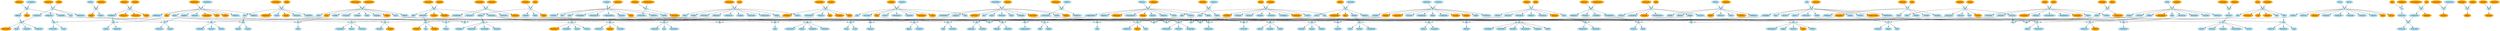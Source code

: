 digraph Families {
	node [color=lightblue2 style=filled]
	overlap=false
	"1a" [label=Gheesen]
	"1b" [label=Cees]
	1 [shape=diamond]
	"1a" -> 1 [weight=12]
	"1b" -> 1 [weight=12]
	"2a" [label=Thedwi]
	"2b" [label=Raso]
	2 [shape=diamond]
	"2a" -> 2 [weight=12]
	"2b" -> 2 [weight=12]
	"3a" [label=Jute]
	"3b" [label=Tiedeman]
	3 [shape=diamond]
	"3a" -> 3 [weight=12]
	"3b" -> 3 [weight=12]
	"4a" [label=Machtilden]
	"4b" [label=Florens]
	4 [shape=diamond]
	"4a" -> 4 [weight=12]
	"4b" -> 4 [weight=12]
	"5a" [label=Diewiven]
	"5b" [label=Gobel]
	5 [shape=diamond]
	"5a" -> 5 [weight=12]
	"5b" -> 5 [weight=12]
	"6a" [label=Gloria]
	"6b" [label=Ebram]
	6 [shape=diamond]
	"6a" -> 6 [weight=12]
	"6b" -> 6 [weight=12]
	"7a" [label=Siburgis]
	"7b" [label=Cats]
	7 [shape=diamond]
	"7a" -> 7 [weight=12]
	"7b" -> 7 [weight=12]
	"8a" [label=Pietersen]
	"8b" [label=Piak]
	8 [shape=diamond]
	"8a" -> 8 [weight=12]
	"8b" -> 8 [weight=12]
	"9a" [label=Cofte]
	"9b" [label=Sanders]
	9 [shape=diamond]
	"9a" -> 9 [weight=12]
	"9b" -> 9 [weight=12]
	"10a" [label=Ricmoden]
	"10b" [label=Hubrecht]
	10 [shape=diamond]
	"10a" -> 10 [weight=12]
	"10b" -> 10 [weight=12]
	"11a" [label=Rabburgis]
	"11b" [label=Radulphus]
	11 [shape=diamond]
	"11a" -> 11 [weight=12]
	"11b" -> 11 [weight=12]
	"12a" [label=Meynseth]
	"12b" [label=Cees]
	12 [shape=diamond]
	"12a" -> 12 [weight=12]
	"12b" -> 12 [weight=12]
	"13a" [label=Remsindis]
	"13b" [label=Stoethoute]
	13 [shape=diamond]
	"13a" -> 13 [weight=12]
	"13b" -> 13 [weight=12]
	"14a" [label=Brundonis]
	"14b" [label=Willai]
	14 [shape=diamond]
	"14a" -> 14 [weight=12]
	"14b" -> 14 [weight=12]
	"15a" [label=Itsburgis]
	"15b" [label=Lutgeri]
	15 [shape=diamond]
	"15a" -> 15 [weight=12]
	"15b" -> 15 [weight=12]
	"16a" [label=Sarre]
	"16b" [label=Snellard]
	16 [shape=diamond]
	"16a" -> 16 [weight=12]
	"16b" -> 16 [weight=12]
	"17a" [label=Mabelie]
	"17b" [label=Gherbrandus]
	17 [shape=diamond]
	"17a" -> 17 [weight=12]
	"17b" -> 17 [weight=12]
	"18a" [label=Heylewigis]
	"18b" [label=Remboldus]
	18 [shape=diamond]
	"18a" -> 18 [weight=12]
	"18b" -> 18 [weight=12]
	"19a" [label=Mabelie]
	"19b" [label=Valken]
	19 [shape=diamond]
	"19a" -> 19 [weight=12]
	"19b" -> 19 [weight=12]
	"20a" [label=Beatrice]
	"20b" [label=Ludolphus]
	20 [shape=diamond]
	"20a" -> 20 [weight=12]
	"20b" -> 20 [weight=12]
	"21a" [label=Saswe]
	"21b" [label=Meinoldo]
	21 [shape=diamond]
	"21a" -> 21 [weight=12]
	"21b" -> 21 [weight=12]
	"22a" [label=Thedwi]
	"22b" [label=Helpriko]
	22 [shape=diamond]
	"22a" -> 22 [weight=12]
	"22b" -> 22 [weight=12]
	"23a" [label=Uergina]
	"23b" [label=Elberino]
	23 [shape=diamond]
	"23a" -> 23 [weight=12]
	"23b" -> 23 [weight=12]
	"24a" [label=Gerburgis]
	"24b" [label=Herbert]
	24 [shape=diamond]
	"24a" -> 24 [weight=12]
	"24b" -> 24 [weight=12]
	"25a" [label=Ghoudekinen]
	"25b" [label=Ino]
	25 [shape=diamond]
	"25a" -> 25 [weight=12]
	"25b" -> 25 [weight=12]
	"26a" [label=Woltwigis]
	"26b" [label=Dybben]
	26 [shape=diamond]
	"26a" -> 26 [weight=12]
	"26b" -> 26 [weight=12]
	"27a" [label=Siburgis]
	"27b" [label=Alwar]
	27 [shape=diamond]
	"27a" -> 27 [weight=12]
	"27b" -> 27 [weight=12]
	"28a" [label=Uergina]
	"28b" [label=Lubertus]
	28 [shape=diamond]
	"28a" -> 28 [weight=12]
	"28b" -> 28 [weight=12]
	"29a" [label=Siburgis]
	"29b" [label=Coppesoeten]
	29 [shape=diamond]
	"29a" -> 29 [weight=12]
	"29b" -> 29 [weight=12]
	"30a" [label=Emmelina]
	"30b" [label=Jacobus]
	30 [shape=diamond]
	"30a" -> 30 [weight=12]
	"30b" -> 30 [weight=12]
	"31a" [label=Oda]
	"31b" [label=Conzone]
	31 [shape=diamond]
	"31a" -> 31 [weight=12]
	"31b" -> 31 [weight=12]
	"32a" [label=Imsoete]
	"32b" [label=Marcilius]
	32 [shape=diamond]
	"32a" -> 32 [weight=12]
	"32b" -> 32 [weight=12]
	"33a" [label=Gloria]
	"33b" [label=Alard]
	33 [shape=diamond]
	"33a" -> 33 [weight=12]
	"33b" -> 33 [weight=12]
	"34a" [label=Soeten]
	"34b" [label=Alvericus]
	34 [shape=diamond]
	"34a" -> 34 [weight=12]
	"34b" -> 34 [weight=12]
	"35a" [label=Helyana]
	"35b" [label=Ludingus]
	35 [shape=diamond]
	"35a" -> 35 [weight=12]
	"35b" -> 35 [weight=12]
	"36a" [label=Ermerut]
	"36b" [label=Ghisele]
	36 [shape=diamond]
	"36a" -> 36 [weight=12]
	"36b" -> 36 [weight=12]
	"37a" [label=Rycaldis]
	"37b" [label=Sygerus]
	37 [shape=diamond]
	"37a" -> 37 [weight=12]
	"37b" -> 37 [weight=12]
	"38a" [label=Waldrada]
	"38b" [label=Seukinus]
	38 [shape=diamond]
	"38a" -> 38 [weight=12]
	"38b" -> 38 [weight=12]
	"39a" [label=Sara]
	"39b" [label=Meinoldo]
	39 [shape=diamond]
	"39a" -> 39 [weight=12]
	"39b" -> 39 [weight=12]
	"40a" [label=Marisseis]
	"40b" [label=Samuel]
	40 [shape=diamond]
	"40a" -> 40 [weight=12]
	"40b" -> 40 [weight=12]
	"1c1" [label=Batten]
	1 -> "1c1" [weight=6]
	"2c1" [label=Thedwi]
	2 -> "2c1" [weight=6]
	"3c1" [label=Hubrecht]
	3 -> "3c1" [weight=6]
	"5c1" [label=Menaures]
	5 -> "5c1" [weight=6]
	"7c1" [label=Suaneka]
	7 -> "7c1" [weight=6]
	"8c1" [label=Wendelmodis]
	8 -> "8c1" [weight=6]
	"10c1" [label=Hubrecht]
	10 -> "10c1" [weight=6]
	"11c1" [label=Aue]
	11 -> "11c1" [weight=6]
	"12c1" [label=Menzone]
	12 -> "12c1" [weight=6]
	"13c1" [label=Imsoete]
	13 -> "13c1" [weight=6]
	"13a" [label=Remsindis color=orange]
	"15c1" [label=Dilane]
	15 -> "15c1" [weight=6]
	"17c1" [label=Kerstiaen]
	17 -> "17c1" [weight=6]
	"17c1" [label=Kerstiaen color=orange]
	"18c1" [label=Folqui]
	18 -> "18c1" [weight=6]
	"20c1" [label=Alem]
	20 -> "20c1" [weight=6]
	"21c1" [label=Rase]
	21 -> "21c1" [weight=6]
	"23c1" [label=Piak]
	23 -> "23c1" [weight=6]
	"24c1" [label=Herbert]
	24 -> "24c1" [weight=6]
	"24a" [label=Gerburgis color=orange]
	"25c1" [label=Lutghardis]
	25 -> "25c1" [weight=6]
	"26c1" [label=Erkenradis]
	26 -> "26c1" [weight=6]
	"28c1" [label=Uergina]
	28 -> "28c1" [weight=6]
	"30c1" [label=Jute]
	30 -> "30c1" [weight=6]
	"31c1" [label=Lielde]
	31 -> "31c1" [weight=6]
	"33c1" [label=Gloria]
	33 -> "33c1" [weight=6]
	"35c1" [label=Rabburgis]
	35 -> "35c1" [weight=6]
	"38c1" [label=Liudburgis]
	38 -> "38c1" [weight=6]
	"39c1" [label=Mauricius]
	39 -> "39c1" [weight=6]
	"40c1" [label=Reinardus]
	40 -> "40c1" [weight=6]
	"15a" [label=Itsburgis color=orange]
	"21c1" [label=Rase color=orange]
	"35c1" [label=Rabburgis color=orange]
	"39c1" [label=Mauricius color=orange]
	"1c2" [label=Otger]
	1 -> "1c2" [weight=6]
	"2c2" [label=Sywi]
	2 -> "2c2" [weight=6]
	"4c1" [label=Machtilden]
	4 -> "4c1" [weight=6]
	"5c2" [label=Esa]
	5 -> "5c2" [weight=6]
	"7c2" [label=Reynildis]
	7 -> "7c2" [weight=6]
	"10c2" [label=Gheram]
	10 -> "10c2" [weight=6]
	"11c2" [label=Deghen]
	11 -> "11c2" [weight=6]
	"12c2" [label=Wernerus]
	12 -> "12c2" [weight=6]
	"14c1" [label=Vais]
	14 -> "14c1" [weight=6]
	"16c1" [label=Snellard]
	16 -> "16c1" [weight=6]
	"17c2" [label=Hilduardis]
	17 -> "17c2" [weight=6]
	"18c2" [label=Sara]
	18 -> "18c2" [weight=6]
	"20c2" [label=Aghete]
	20 -> "20c2" [weight=6]
	"21c2" [label=Eingeliadis]
	21 -> "21c2" [weight=6]
	"21c2" [label=Eingeliadis color=orange]
	"22c1" [label=Tielekine]
	22 -> "22c1" [weight=6]
	"23c2" [label=Lielde]
	23 -> "23c2" [weight=6]
	"25c2" [label=Helpriko]
	25 -> "25c2" [weight=6]
	"25c2" [label=Helpriko color=orange]
	"26c2" [label=Kolekinus]
	26 -> "26c2" [weight=6]
	"26a" [label=Woltwigis color=orange]
	"28c2" [label=Esa]
	28 -> "28c2" [weight=6]
	"31c2" [label=Sipper]
	31 -> "31c2" [weight=6]
	"32c1" [label=Imsoete]
	32 -> "32c1" [weight=6]
	"32a" [label=Imsoete color=orange]
	"33c2" [label=Marcibilia]
	33 -> "33c2" [weight=6]
	"34c1" [label=Soeten]
	34 -> "34c1" [weight=6]
	"36c1" [label=Alvericus]
	36 -> "36c1" [weight=6]
	"37c1" [label=Rase]
	37 -> "37c1" [weight=6]
	"39c2" [label=Cats]
	39 -> "39c2" [weight=6]
	"40c2" [label=Meinoldo]
	40 -> "40c2" [weight=6]
	"17b" [label=Gherbrandus color=orange]
	"18c1" [label=Folqui color=orange]
	"30c1" [label=Jute color=orange]
	"22c1" [label=Tielekine color=orange]
	"5c3" [label=Folpertus]
	5 -> "5c3" [weight=6]
	"6c1" [label=Gloria]
	6 -> "6c1" [weight=6]
	"8c2" [label=Barwoud]
	8 -> "8c2" [weight=6]
	"9c1" [label=Ringot]
	9 -> "9c1" [weight=6]
	"10c3" [label=Erenboede]
	10 -> "10c3" [weight=6]
	"11c3" [label=Rabburgis]
	11 -> "11c3" [weight=6]
	"12c3" [label=Saswe]
	12 -> "12c3" [weight=6]
	"14c2" [label=Marcilius]
	14 -> "14c2" [weight=6]
	"16c2" [label=Ghodscalc]
	16 -> "16c2" [weight=6]
	"18c3" [label=Alene]
	18 -> "18c3" [weight=6]
	"19c1" [label=Menaures]
	19 -> "19c1" [weight=6]
	"20c3" [label=Ghodelde]
	20 -> "20c3" [weight=6]
	"21c3" [label=Ivone]
	21 -> "21c3" [weight=6]
	"23c3" [label=Oda]
	23 -> "23c3" [weight=6]
	"30c2" [label=Euffemia]
	30 -> "30c2" [weight=6]
	"33c3" [label=Truden]
	33 -> "33c3" [weight=6]
	"35c2" [label=Amilius]
	35 -> "35c2" [weight=6]
	"36c2" [label=Walramus]
	36 -> "36c2" [weight=6]
	"36c2" [label=Walramus color=orange]
	"38c2" [label=Bobone]
	38 -> "38c2" [weight=6]
	"39c3" [label=Riet]
	39 -> "39c3" [weight=6]
	"40c3" [label=Dolf]
	40 -> "40c3" [weight=6]
	"3b" [label=Tiedeman color=orange]
	"2c3" [label=Bernero]
	2 -> "2c3" [weight=6]
	"5c4" [label=Enekonus]
	5 -> "5c4" [weight=6]
	"5a" [label=Diewiven color=orange]
	"7c3" [label=Wigherus]
	7 -> "7c3" [weight=6]
	"8c3" [label=Franco]
	8 -> "8c3" [weight=6]
	"9c2" [label=Natelien]
	9 -> "9c2" [weight=6]
	"10c4" [label=Marisseis]
	10 -> "10c4" [weight=6]
	"10a" [label=Ricmoden color=orange]
	"11c4" [label=Imma]
	11 -> "11c4" [weight=6]
	"16c3" [label=Jute]
	16 -> "16c3" [weight=6]
	"21c4" [label=Hodine]
	21 -> "21c4" [weight=6]
	"22c2" [label=Reynwi]
	22 -> "22c2" [weight=6]
	"23c4" [label=Piak]
	23 -> "23c4" [weight=6]
	"27c1" [label=Alwar]
	27 -> "27c1" [weight=6]
	"28c3" [label=Snelle]
	28 -> "28c3" [weight=6]
	"30c3" [label=Jiusippus]
	30 -> "30c3" [weight=6]
	"31c3" [label=Verthwi]
	31 -> "31c3" [weight=6]
	"33c4" [label=Gertrudis]
	33 -> "33c4" [weight=6]
	"34c2" [label=Fellen]
	34 -> "34c2" [weight=6]
	"34c2" [label=Fellen color=orange]
	"38c3" [label=Passelin]
	38 -> "38c3" [weight=6]
	"39c4" [label=Gheesen]
	39 -> "39c4" [weight=6]
	"40c4" [label=Lardies]
	40 -> "40c4" [weight=6]
	"20a" [label=Beatrice color=orange]
	"25a" [label=Ghoudekinen color=orange]
	"38c3" [label=Passelin color=orange]
	"2c4" [label=Walramus]
	2 -> "2c4" [weight=6]
	"4c2" [label=Siburgis]
	4 -> "4c2" [weight=6]
	"7c4" [label=Arnekin]
	7 -> "7c4" [weight=6]
	"8c4" [label=Hughe]
	8 -> "8c4" [weight=6]
	"9c3" [label=Menaures]
	9 -> "9c3" [weight=6]
	"11c5" [label=Clementia]
	11 -> "11c5" [weight=6]
	"12c4" [label=Goneir]
	12 -> "12c4" [weight=6]
	"16c4" [label=Goneir]
	16 -> "16c4" [weight=6]
	"18c4" [label=Tetta]
	18 -> "18c4" [weight=6]
	"19c2" [label=Niels]
	19 -> "19c2" [weight=6]
	"22c3" [label=Mette]
	22 -> "22c3" [weight=6]
	"23c5" [label=Gertrudis]
	23 -> "23c5" [weight=6]
	"27c2" [label=Lambrecht]
	27 -> "27c2" [weight=6]
	"27a" [label=Siburgis color=orange]
	"28c4" [label=Coppesoeten]
	28 -> "28c4" [weight=6]
	"29c1" [label=Diddekin]
	29 -> "29c1" [weight=6]
	"30c4" [label=Ingel]
	30 -> "30c4" [weight=6]
	"33c5" [label=Ricmoden]
	33 -> "33c5" [weight=6]
	"35c3" [label=Coppesoeten]
	35 -> "35c3" [weight=6]
	"36c3" [label=Jacob]
	36 -> "36c3" [weight=6]
	"37c2" [label=Ghela]
	37 -> "37c2" [weight=6]
	"40c5" [label=Rycaldis]
	40 -> "40c5" [weight=6]
	"40c5" [label=Rycaldis color=orange]
	"37a" [label=Rycaldis color=orange]
	"40a" [label=Marisseis color=orange]
	"39c2" [label=Cats color=orange]
	"1c3" [label=Ghisele]
	1 -> "1c3" [weight=6]
	"2c5" [label=Wederic]
	2 -> "2c5" [weight=6]
	"4c3" [label=Sygerus]
	4 -> "4c3" [weight=6]
	"7c5" [label=Thedwi]
	7 -> "7c5" [weight=6]
	"8c5" [label=Lammekin]
	8 -> "8c5" [weight=6]
	"11c6" [label=Cats]
	11 -> "11c6" [weight=6]
	"11c6" [label=Cats color=orange]
	"14c3" [label=Stephanus]
	14 -> "14c3" [weight=6]
	"16c5" [label=Ase]
	16 -> "16c5" [weight=6]
	"18c5" [label=Karis]
	18 -> "18c5" [weight=6]
	"21c5" [label=Helyana]
	21 -> "21c5" [weight=6]
	"21a" [label=Saswe color=orange]
	"22c4" [label=Aleberna]
	22 -> "22c4" [weight=6]
	"29c2" [label=Ermegardis]
	29 -> "29c2" [weight=6]
	"31c4" [label=Segherarden]
	31 -> "31c4" [weight=6]
	"35c4" [label=Ghoudekinen]
	35 -> "35c4" [weight=6]
	"36c4" [label=Enekonus]
	36 -> "36c4" [weight=6]
	"36a" [label=Ermerut color=orange]
	"38c4" [label=Zuanelt]
	38 -> "38c4" [weight=6]
	"39c5" [label=Hille]
	39 -> "39c5" [weight=6]
	"34b" [label=Alvericus color=orange]
	"1c4" [label=Heile]
	1 -> "1c4" [weight=6]
	"1a" [label=Gheesen color=orange]
	"2c6" [label=Walramus]
	2 -> "2c6" [weight=6]
	"4c4" [label="Elyasа"]
	4 -> "4c4" [weight=6]
	"6c2" [label=Albertus]
	6 -> "6c2" [weight=6]
	"9c4" [label=Philips]
	9 -> "9c4" [weight=6]
	"12c5" [label=Folqui]
	12 -> "12c5" [weight=6]
	"19c3" [label=Franco]
	19 -> "19c3" [weight=6]
	"22c5" [label=Siabbo]
	22 -> "22c5" [weight=6]
	"28c5" [label=Euffemia]
	28 -> "28c5" [weight=6]
	"29c3" [label=Rutgerus]
	29 -> "29c3" [weight=6]
	"30c5" [label="Winardusа"]
	30 -> "30c5" [weight=6]
	"33c6" [label=bertrade]
	33 -> "33c6" [weight=6]
	"35c5" [label=Mense]
	35 -> "35c5" [weight=6]
	"39c6" [label=Oda]
	39 -> "39c6" [weight=6]
	"39a" [label=Sara color=orange]
	"16c1" [label=Snellard color=orange]
	"4c5" [label=Diewiven]
	4 -> "4c5" [weight=6]
	"6c3" [label=Thedwi]
	6 -> "6c3" [weight=6]
	"8c6" [label=Passelin]
	8 -> "8c6" [weight=6]
	"9c5" [label=Wolbrand]
	9 -> "9c5" [weight=6]
	"11c7" [label=Siburgis]
	11 -> "11c7" [weight=6]
	"14c4" [label=Lisebette]
	14 -> "14c4" [weight=6]
	"16c6" [label=Conzone]
	16 -> "16c6" [weight=6]
	"18c6" [label=Conzone]
	18 -> "18c6" [weight=6]
	"19c4" [label=Gheram]
	19 -> "19c4" [weight=6]
	"22c6" [label=Walburgis]
	22 -> "22c6" [weight=6]
	"23c6" [label=Gerart]
	23 -> "23c6" [weight=6]
	"29c4" [label=Passelin]
	29 -> "29c4" [weight=6]
	"29a" [label=Siburgis color=orange]
	"30c6" [label=Andreas]
	30 -> "30c6" [weight=6]
	"30a" [label=Emmelina color=orange]
	"35c6" [label=Ghela]
	35 -> "35c6" [weight=6]
	"33c2" [label=Marcibilia color=orange]
	"36c1" [label=Alvericus color=orange]
	"8c6" [label=Passelin color=orange]
	"4c6" [label=Jois]
	4 -> "4c6" [weight=6]
	"6c4" [label=Oderada]
	6 -> "6c4" [weight=6]
	"6c4" [label=Oderada color=orange]
	"7c6" [label=Ydier]
	7 -> "7c6" [weight=6]
	"9c6" [label=Volcwiif]
	9 -> "9c6" [weight=6]
	"11c8" [label=Gheesen]
	11 -> "11c8" [weight=6]
	"12c6" [label=Baua]
	12 -> "12c6" [weight=6]
	"14c5" [label=Ghela]
	14 -> "14c5" [weight=6]
	"16c7" [label=Ricward]
	16 -> "16c7" [weight=6]
	"18c7" [label=Eligius]
	18 -> "18c7" [weight=6]
	"19c5" [label=Cesarius]
	19 -> "19c5" [weight=6]
	"22c7" [label=Pieter]
	22 -> "22c7" [weight=6]
	"28c6" [label=Heylewigis]
	28 -> "28c6" [weight=6]
	"31c5" [label=Hildeburgis]
	31 -> "31c5" [weight=6]
	"33c7" [label=Wellinus]
	33 -> "33c7" [weight=6]
	"35c7" [label=Reynwi]
	35 -> "35c7" [weight=6]
	"38c5" [label=Ghisele]
	38 -> "38c5" [weight=6]
	"7a" [label=Siburgis color=orange]
	"25b" [label=Ino color=orange]
	"4c7" [label=Pieter]
	4 -> "4c7" [weight=6]
	"6c5" [label=Herlewin]
	6 -> "6c5" [weight=6]
	"9c7" [label=Gheynekine]
	9 -> "9c7" [weight=6]
	"11c9" [label=Ripperti]
	11 -> "11c9" [weight=6]
	"14c6" [label=Cecilia]
	14 -> "14c6" [weight=6]
	"14a" [label=Brundonis color=orange]
	"18c8" [label=Siabbo]
	18 -> "18c8" [weight=6]
	"28c7" [label=Ghisebrecht]
	28 -> "28c7" [weight=6]
	"31c6" [label=Ghodelde]
	31 -> "31c6" [weight=6]
	"33c8" [label=Ghoudekinen]
	33 -> "33c8" [weight=6]
	"35c8" [label=Aleberna]
	35 -> "35c8" [weight=6]
	"38c6" [label=Gobel]
	38 -> "38c6" [weight=6]
	"5b" [label=Gobel color=orange]
	"8b" [label=Piak color=orange]
	"32b" [label=Marcilius color=orange]
	"30c3" [label=Jiusippus color=orange]
	"40c4" [label=Lardies color=orange]
	"27c2" [label=Lambrecht color=orange]
	"30c4" [label=Ingel color=orange]
	"35c5" [label=Mense color=orange]
	"2c7" [label=Heinone]
	2 -> "2c7" [weight=6]
	"9c8" [label=Dolf]
	9 -> "9c8" [weight=6]
	"19c6" [label=Jute]
	19 -> "19c6" [weight=6]
	"23c7" [label=Mewekinus]
	23 -> "23c7" [weight=6]
	"28c8" [label=Bernero]
	28 -> "28c8" [weight=6]
	"31c7" [label=Siwa]
	31 -> "31c7" [weight=6]
	"33c9" [label=Emgelberna]
	33 -> "33c9" [weight=6]
	"35c9" [label=Lielde]
	35 -> "35c9" [weight=6]
	"38c7" [label=Harderico]
	38 -> "38c7" [weight=6]
	"19b" [label=Valken color=orange]
	"30b" [label=Jacobus color=orange]
	"33a" [label=Gloria color=orange]
	"16c2" [label=Ghodscalc color=orange]
	"39c4" [label=Gheesen color=orange]
	"14c3" [label=Stephanus color=orange]
	"38c5" [label=Ghisele color=orange]
	"4c8" [label=Sarre]
	4 -> "4c8" [weight=6]
	"6c6" [label=Ghodscalc]
	6 -> "6c6" [weight=6]
	"9c9" [label=Reymodis]
	9 -> "9c9" [weight=6]
	"12c7" [label=Godeweris]
	12 -> "12c7" [weight=6]
	"16c8" [label=Myrthel]
	16 -> "16c8" [weight=6]
	"18c9" [label=Saxiardis]
	18 -> "18c9" [weight=6]
	"23c8" [label=Auesoete]
	23 -> "23c8" [weight=6]
	"28c9" [label=Sywi]
	28 -> "28c9" [weight=6]
	"31c8" [label=Verthwi]
	31 -> "31c8" [weight=6]
	"35c10" [label=Wigherus]
	35 -> "35c10" [weight=6]
	"2b" [label=Raso color=orange]
	"35b" [label=Ludingus color=orange]
	"20c1" [label=Alem color=orange]
	"4c9" [label=Moerseil]
	4 -> "4c9" [weight=6]
	"6c7" [label=Huwardo]
	6 -> "6c7" [weight=6]
	"11c10" [label=Gisele]
	11 -> "11c10" [weight=6]
	"16c9" [label=Waldrada]
	16 -> "16c9" [weight=6]
	"28c10" [label=Ioris]
	28 -> "28c10" [weight=6]
	"31c9" [label=Henric]
	31 -> "31c9" [weight=6]
	"22b" [label=Helpriko color=orange]
	"40b" [label=Samuel color=orange]
	"4c10" [label=Flore]
	4 -> "4c10" [weight=6]
	"6c8" [label=Auesoete]
	6 -> "6c8" [weight=6]
	"23c9" [label=Gerburgis]
	23 -> "23c9" [weight=6]
	"23a" [label=Uergina color=orange]
	"38c8" [label=Remsindis]
	38 -> "38c8" [weight=6]
	"36b" [label=Ghisele color=orange]
	"6c1" [label=Gloria color=orange]
	"36c3" [label=Jacob color=orange]
	"4c5" [label=Diewiven color=orange]
	"2c7" [label=Heinone color=orange]
	"38c8" [label=Remsindis color=orange]
	41 [shape=diamond]
	"26c1" -> 41 [weight=12]
	"23c1" -> 41 [weight=12]
	"6c9" [label=Splinter]
	6 -> "6c9" [weight=6]
	"16c10" [label=Ludolphus]
	16 -> "16c10" [weight=6]
	"18c10" [label=Uergina]
	18 -> "18c10" [weight=6]
	"31c10" [label=Clementia]
	31 -> "31c10" [weight=6]
	"38c9" [label=Ermerut]
	38 -> "38c9" [weight=6]
	"9b" [label=Sanders color=orange]
	"18b" [label=Remboldus color=orange]
	"15c1" [label=Dilane color=orange]
	"28c9" [label=Sywi color=orange]
	"6c10" [label=Sywi]
	6 -> "6c10" [weight=6]
	"12c8" [label=Zuanelt]
	12 -> "12c8" [weight=6]
	"38c10" [label=Amalburga]
	38 -> "38c10" [weight=6]
	"41c1" [label=Piak]
	41 -> "41c1" [weight=6]
	"10b" [label=Hubrecht color=orange]
	"33b" [label=Alard color=orange]
	"13c1" [label=Imsoete color=orange]
	"23c2" [label=Lielde color=orange]
	"14c6" [label=Cecilia color=orange]
	42 [shape=diamond]
	"39c3" -> 42 [weight=12]
	"1c2" -> 42 [weight=12]
	43 [shape=diamond]
	"17c2" -> 43 [weight=12]
	"38c2" -> 43 [weight=12]
	"4c11" [label=Reymodis]
	4 -> "4c11" [weight=6]
	"12c9" [label=Marisseis]
	12 -> "12c9" [weight=6]
	"38c11" [label=Ghela]
	38 -> "38c11" [weight=6]
	"41c2" [label=Geraldus]
	41 -> "41c2" [weight=6]
	"42c1" [label=Symon]
	42 -> "42c1" [weight=6]
	"43c1" [label=Bobone]
	43 -> "43c1" [weight=6]
	"3a" [label=Jute color=orange]
	"16a" [label=Sarre color=orange]
	"23c1" [label=Piak color=orange]
	"32c1" [label=Imsoete color=orange]
	"19c3" [label=Franco color=orange]
	"23c9" [label=Gerburgis color=orange]
	"4c11" [label=Reymodis color=orange]
	44 [shape=diamond]
	"18c2" -> 44 [weight=12]
	"11c2" -> 44 [weight=12]
	"42c2" [label=Reynwi]
	42 -> "42c2" [weight=6]
	"43c2" [label=Menoldis]
	43 -> "43c2" [weight=6]
	"44c1" [label=Scilla]
	44 -> "44c1" [weight=6]
	"18c2" [label=Sara color=orange]
	"16b" [label=Snellard color=orange]
	"28b" [label=Lubertus color=orange]
	"31b" [label=Conzone color=orange]
	"11c5" [label=Clementia color=orange]
	45 [shape=diamond]
	"12c3" -> 45 [weight=12]
	"1c1" -> 45 [weight=12]
	46 [shape=diamond]
	"16c3" -> 46 [weight=12]
	"10c1" -> 46 [weight=12]
	47 [shape=diamond]
	"37c2" -> 47 [weight=12]
	"19c1" -> 47 [weight=12]
	"12c10" [label=Woubbrecht]
	12 -> "12c10" [weight=6]
	"42c3" [label=Oderada]
	42 -> "42c3" [weight=6]
	"45c1" [label=Eghenonis]
	45 -> "45c1" [weight=6]
	"47c1" [label=Ghela]
	47 -> "47c1" [weight=6]
	"1c2" [label=Otger color=orange]
	"38c2" [label=Bobone color=orange]
	"6c10" [label=Sywi color=orange]
	48 [shape=diamond]
	"25c1" -> 48 [weight=12]
	"3c1" -> 48 [weight=12]
	49 [shape=diamond]
	"18c4" -> 49 [weight=12]
	"5c1" -> 49 [weight=12]
	50 [shape=diamond]
	"28c2" -> 50 [weight=12]
	"12c1" -> 50 [weight=12]
	51 [shape=diamond]
	"7c1" -> 51 [weight=12]
	"24c1" -> 51 [weight=12]
	52 [shape=diamond]
	"30c2" -> 52 [weight=12]
	"40c1" -> 52 [weight=12]
	53 [shape=diamond]
	"38c4" -> 53 [weight=12]
	"10c2" -> 53 [weight=12]
	54 [shape=diamond]
	"28c1" -> 54 [weight=12]
	"12c2" -> 54 [weight=12]
	55 [shape=diamond]
	"7c5" -> 55 [weight=12]
	"8c2" -> 55 [weight=12]
	56 [shape=diamond]
	"26c1" -> 56 [weight=12]
	"21c3" -> 56 [weight=12]
	57 [shape=diamond]
	"31c2" -> 57 [weight=12]
	"7c4" -> 57 [weight=12]
	58 [shape=diamond]
	"33c3" -> 58 [weight=12]
	"39c5" -> 58 [weight=12]
	"45c2" [label=Hadewigis]
	45 -> "45c2" [weight=6]
	"46c1" [label=Sophia]
	46 -> "46c1" [weight=6]
	"47c2" [label=Ymmekine]
	47 -> "47c2" [weight=6]
	"48c1" [label=Ghodscalc]
	48 -> "48c1" [weight=6]
	"50c1" [label=Esa]
	50 -> "50c1" [weight=6]
	"51c1" [label=Ysewin]
	51 -> "51c1" [weight=6]
	"52c1" [label=Breghlent]
	52 -> "52c1" [weight=6]
	"53c1" [label=Agnes]
	53 -> "53c1" [weight=6]
	"55c1" [label=Katerina]
	55 -> "55c1" [weight=6]
	"56c1" [label=Erkenradis]
	56 -> "56c1" [weight=6]
	"1b" [label=Cees color=orange]
	"2a" [label=Thedwi color=orange]
	"12b" [label=Cees color=orange]
	"14b" [label=Willai color=orange]
	"17a" [label=Mabelie color=orange]
	"39b" [label=Meinoldo color=orange]
	"52c1" [label=Breghlent color=orange]
	59 [shape=diamond]
	"11c4" -> 59 [weight=12]
	"14c1" -> 59 [weight=12]
	60 [shape=diamond]
	"1c4" -> 60 [weight=12]
	"37c1" -> 60 [weight=12]
	61 [shape=diamond]
	"10c4" -> 61 [weight=12]
	"40c2" -> 61 [weight=12]
	62 [shape=diamond]
	"11c3" -> 62 [weight=12]
	"5c3" -> 62 [weight=12]
	63 [shape=diamond]
	"16c4" -> 63 [weight=12]
	"35c2" -> 63 [weight=12]
	64 [shape=diamond]
	"20c2" -> 64 [weight=12]
	"5c4" -> 64 [weight=12]
	65 [shape=diamond]
	"7c2" -> 65 [weight=12]
	"8c4" -> 65 [weight=12]
	66 [shape=diamond]
	"12c4" -> 66 [weight=12]
	"19c2" -> 66 [weight=12]
	67 [shape=diamond]
	"21c4" -> 67 [weight=12]
	"29c1" -> 67 [weight=12]
	68 [shape=diamond]
	"11c1" -> 68 [weight=12]
	"36c4" -> 68 [weight=12]
	69 [shape=diamond]
	"33c6" -> 69 [weight=12]
	"4c4" -> 69 [weight=12]
	70 [shape=diamond]
	"31c4" -> 70 [weight=12]
	"9c4" -> 70 [weight=12]
	"47c3" [label=Remsindis]
	47 -> "47c3" [weight=6]
	"51c2" [label=Andreas]
	51 -> "51c2" [weight=6]
	"53c2" [label=Lisebette]
	53 -> "53c2" [weight=6]
	"54c1" [label=Wernerus]
	54 -> "54c1" [weight=6]
	"55c2" [label=Cofte]
	55 -> "55c2" [weight=6]
	"56c2" [label=Thitardo]
	56 -> "56c2" [weight=6]
	"57c1" [label=Sipper]
	57 -> "57c1" [weight=6]
	"58c1" [label=Aleberna]
	58 -> "58c1" [weight=6]
	"60c1" [label=Flore]
	60 -> "60c1" [weight=6]
	"61c1" [label=Ermerut]
	61 -> "61c1" [weight=6]
	"64c1" [label=Gosuinus]
	64 -> "64c1" [weight=6]
	"66c1" [label=Suaneka]
	66 -> "66c1" [weight=6]
	"67c1" [label=Hodine]
	67 -> "67c1" [weight=6]
	"68c1" [label=Linnea]
	68 -> "68c1" [weight=6]
	"69c1" [label="Elyasа"]
	69 -> "69c1" [weight=6]
	"70c1" [label=Nimme]
	70 -> "70c1" [weight=6]
	"70c1" [label=Nimme color=orange]
	"8a" [label=Pietersen color=orange]
	"18a" [label=Heylewigis color=orange]
	"27b" [label=Alwar color=orange]
	"29b" [label=Coppesoeten color=orange]
	"7c2" [label=Reynildis color=orange]
	"10c2" [label=Gheram color=orange]
	"11c10" [label=Gisele color=orange]
	71 [shape=diamond]
	"20c3" -> 71 [weight=12]
	"9c1" -> 71 [weight=12]
	72 [shape=diamond]
	"11c7" -> 72 [weight=12]
	"40c3" -> 72 [weight=12]
	73 [shape=diamond]
	"29c2" -> 73 [weight=12]
	"7c3" -> 73 [weight=12]
	74 [shape=diamond]
	"28c5" -> 74 [weight=12]
	"8c3" -> 74 [weight=12]
	75 [shape=diamond]
	"31c3" -> 75 [weight=12]
	"27c1" -> 75 [weight=12]
	76 [shape=diamond]
	"14c4" -> 76 [weight=12]
	"22c5" -> 76 [weight=12]
	"45c3" [label=Gherung]
	45 -> "45c3" [weight=6]
	"46c2" [label=Kolekinus]
	46 -> "46c2" [weight=6]
	"47c4" [label=Kornillis]
	47 -> "47c4" [weight=6]
	"48c2" [label=Remsindis]
	48 -> "48c2" [weight=6]
	"49c1" [label=Ramont]
	49 -> "49c1" [weight=6]
	"51c3" [label=Dammas]
	51 -> "51c3" [weight=6]
	"52c2" [label=Ghodelde]
	52 -> "52c2" [weight=6]
	"54c2" [label=Justaes]
	54 -> "54c2" [weight=6]
	"54c2" [label=Justaes color=orange]
	"55c3" [label=Folkero]
	55 -> "55c3" [weight=6]
	"58c2" [label=Radulphus]
	58 -> "58c2" [weight=6]
	"62c1" [label=Euerocker]
	62 -> "62c1" [weight=6]
	"64c2" [label=Hubrecht]
	64 -> "64c2" [weight=6]
	"67c2" [label=Amalburga]
	67 -> "67c2" [weight=6]
	"68c2" [label=Meynseth]
	68 -> "68c2" [weight=6]
	"11c1" [label=Aue color=orange]
	"69c2" [label=Emmelina]
	69 -> "69c2" [weight=6]
	"70c2" [label=Diewiven]
	70 -> "70c2" [weight=6]
	"72c1" [label=Diewiven]
	72 -> "72c1" [weight=6]
	"73c1" [label=Harlo]
	73 -> "73c1" [weight=6]
	"74c1" [label=Marie]
	74 -> "74c1" [weight=6]
	"75c1" [label=Alwar]
	75 -> "75c1" [weight=6]
	"76c1" [label=Everdey]
	76 -> "76c1" [weight=6]
	"11a" [label=Rabburgis color=orange]
	"33c4" [label=Gertrudis color=orange]
	"22c3" [label=Mette color=orange]
	"31c4" [label=Segherarden color=orange]
	"4c4" [label="Elyasа" color=orange]
	"74c1" [label=Marie color=orange]
	77 [shape=diamond]
	"34c1" -> 77 [weight=12]
	"11c2" -> 77 [weight=12]
	78 [shape=diamond]
	"11c8" -> 78 [weight=12]
	"10c3" -> 78 [weight=12]
	79 [shape=diamond]
	"17c2" -> 79 [weight=12]
	"14c2" -> 79 [weight=12]
	80 [shape=diamond]
	"35c6" -> 80 [weight=12]
	"2c3" -> 80 [weight=12]
	81 [shape=diamond]
	"22c2" -> 81 [weight=12]
	"23c4" -> 81 [weight=12]
	82 [shape=diamond]
	"2c2" -> 82 [weight=12]
	"8c4" -> 82 [weight=12]
	83 [shape=diamond]
	"31c5" -> 83 [weight=12]
	"9c3" -> 83 [weight=12]
	84 [shape=diamond]
	"23c3" -> 84 [weight=12]
	"28c4" -> 84 [weight=12]
	85 [shape=diamond]
	"6c3" -> 85 [weight=12]
	"18c7" -> 85 [weight=12]
	"46c3" [label=Wolfraem]
	46 -> "46c3" [weight=6]
	"47c5" [label=Werenboud]
	47 -> "47c5" [weight=6]
	"49c2" [label=Batten]
	49 -> "49c2" [weight=6]
	"50c2" [label=Brundonis]
	50 -> "50c2" [weight=6]
	"51c4" [label=Hatebrandus]
	51 -> "51c4" [weight=6]
	"52c3" [label=Butsel]
	52 -> "52c3" [weight=6]
	"55c4" [label=Badeloghen]
	55 -> "55c4" [weight=6]
	"57c2" [label=Wein]
	57 -> "57c2" [weight=6]
	"58c3" [label=Ingel]
	58 -> "58c3" [weight=6]
	"59c1" [label=Leanne]
	59 -> "59c1" [weight=6]
	"60c2" [label=Trove]
	60 -> "60c2" [weight=6]
	"61c2" [label=Aue]
	61 -> "61c2" [weight=6]
	"64c3" [label=Remsindis]
	64 -> "64c3" [weight=6]
	"66c2" [label=Lielde]
	66 -> "66c2" [weight=6]
	"71c1" [label=Gilis]
	71 -> "71c1" [weight=6]
	"72c2" [label=Vandelghis]
	72 -> "72c2" [weight=6]
	"73c2" [label=Florens]
	73 -> "73c2" [weight=6]
	"74c2" [label=Sywi]
	74 -> "74c2" [weight=6]
	"76c2" [label=Itsburgis]
	76 -> "76c2" [weight=6]
	"77c1" [label=Diewiven]
	77 -> "77c1" [weight=6]
	"78c1" [label=Zuanelt]
	78 -> "78c1" [weight=6]
	"79c1" [label=Dilane]
	79 -> "79c1" [weight=6]
	"80c1" [label=Gertrudis]
	80 -> "80c1" [weight=6]
	"82c1" [label=Alebrando]
	82 -> "82c1" [weight=6]
	"83c1" [label=Thidboldus]
	83 -> "83c1" [weight=6]
	"12a" [label=Meynseth color=orange]
	"61c1" [label=Ermerut color=orange]
	"64c3" [label=Remsindis color=orange]
	86 [shape=diamond]
	"9c6" -> 86 [weight=12]
	"28c3" -> 86 [weight=12]
	87 [shape=diamond]
	"4c2" -> 87 [weight=12]
	"35c3" -> 87 [weight=12]
	88 [shape=diamond]
	"23c5" -> 88 [weight=12]
	"4c3" -> 88 [weight=12]
	89 [shape=diamond]
	"22c6" -> 89 [weight=12]
	"16c5" -> 89 [weight=12]
	90 [shape=diamond]
	"31c6" -> 90 [weight=12]
	"18c5" -> 90 [weight=12]
	91 [shape=diamond]
	"33c1" -> 91 [weight=12]
	"19c5" -> 91 [weight=12]
	"45c4" [label=Jiusippus]
	45 -> "45c4" [weight=6]
	"46c4" [label=Lutbrandus]
	46 -> "46c4" [weight=6]
	"47c6" [label=Salomon]
	47 -> "47c6" [weight=6]
	"49c3" [label=Richolfus]
	49 -> "49c3" [weight=6]
	"50c3" [label=Saxiardis]
	50 -> "50c3" [weight=6]
	"51c5" [label=Arnoud]
	51 -> "51c5" [weight=6]
	"52c4" [label=Folcard]
	52 -> "52c4" [weight=6]
	"30c2" [label=Euffemia color=orange]
	"54c3" [label=Suaneka]
	54 -> "54c3" [weight=6]
	"55c5" [label=Poppo]
	55 -> "55c5" [weight=6]
	"56c3" [label=Hadewigis]
	56 -> "56c3" [weight=6]
	"57c3" [label=Vastraid]
	57 -> "57c3" [weight=6]
	"59c2" [label=Rodolf]
	59 -> "59c2" [weight=6]
	"61c3" [label=Sifridus]
	61 -> "61c3" [weight=6]
	"61c3" [label=Sifridus color=orange]
	"62c2" [label=Ysaac]
	62 -> "62c2" [weight=6]
	"64c4" [label=Vesse]
	64 -> "64c4" [weight=6]
	"66c3" [label=Saswe]
	66 -> "66c3" [weight=6]
	"67c3" [label=Sarre]
	67 -> "67c3" [weight=6]
	"71c2" [label=Sophia]
	71 -> "71c2" [weight=6]
	"72c3" [label=Rolant]
	72 -> "72c3" [weight=6]
	"74c3" [label=Tiedeman]
	74 -> "74c3" [weight=6]
	"75c2" [label=Rembrecht]
	75 -> "75c2" [weight=6]
	"77c2" [label=Lennot]
	77 -> "77c2" [weight=6]
	"78c2" [label=Kornillis]
	78 -> "78c2" [weight=6]
	"81c1" [label=Hilduardis]
	81 -> "81c1" [weight=6]
	"82c2" [label=Rembrecht]
	82 -> "82c2" [weight=6]
	"84c1" [label=Gilis]
	84 -> "84c1" [weight=6]
	"86c1" [label=Volcwiif]
	86 -> "86c1" [weight=6]
	"87c1" [label=Coppesoeten]
	87 -> "87c1" [weight=6]
	"88c1" [label=Sygerus]
	88 -> "88c1" [weight=6]
	"89c1" [label=Bobone]
	89 -> "89c1" [weight=6]
	"90c1" [label=Piak]
	90 -> "90c1" [weight=6]
	"4b" [label=Florens color=orange]
	"7b" [label=Cats color=orange]
	"15b" [label=Lutgeri color=orange]
	"19a" [label=Mabelie color=orange]
	"24b" [label=Herbert color=orange]
	"9c7" [label=Gheynekine color=orange]
	"55c2" [label=Cofte color=orange]
	"78c1" [label=Zuanelt color=orange]
	92 [shape=diamond]
	"4c1" -> 92 [weight=12]
	"40c1" -> 92 [weight=12]
	93 [shape=diamond]
	"12c5" -> 93 [weight=12]
	"8c5" -> 93 [weight=12]
	94 [shape=diamond]
	"21c5" -> 94 [weight=12]
	"9c4" -> 94 [weight=12]
	95 [shape=diamond]
	"12c6" -> 95 [weight=12]
	"18c6" -> 95 [weight=12]
	96 [shape=diamond]
	"2c1" -> 96 [weight=12]
	"4c7" -> 96 [weight=12]
	97 [shape=diamond]
	"33c5" -> 97 [weight=12]
	"11c9" -> 97 [weight=12]
}
